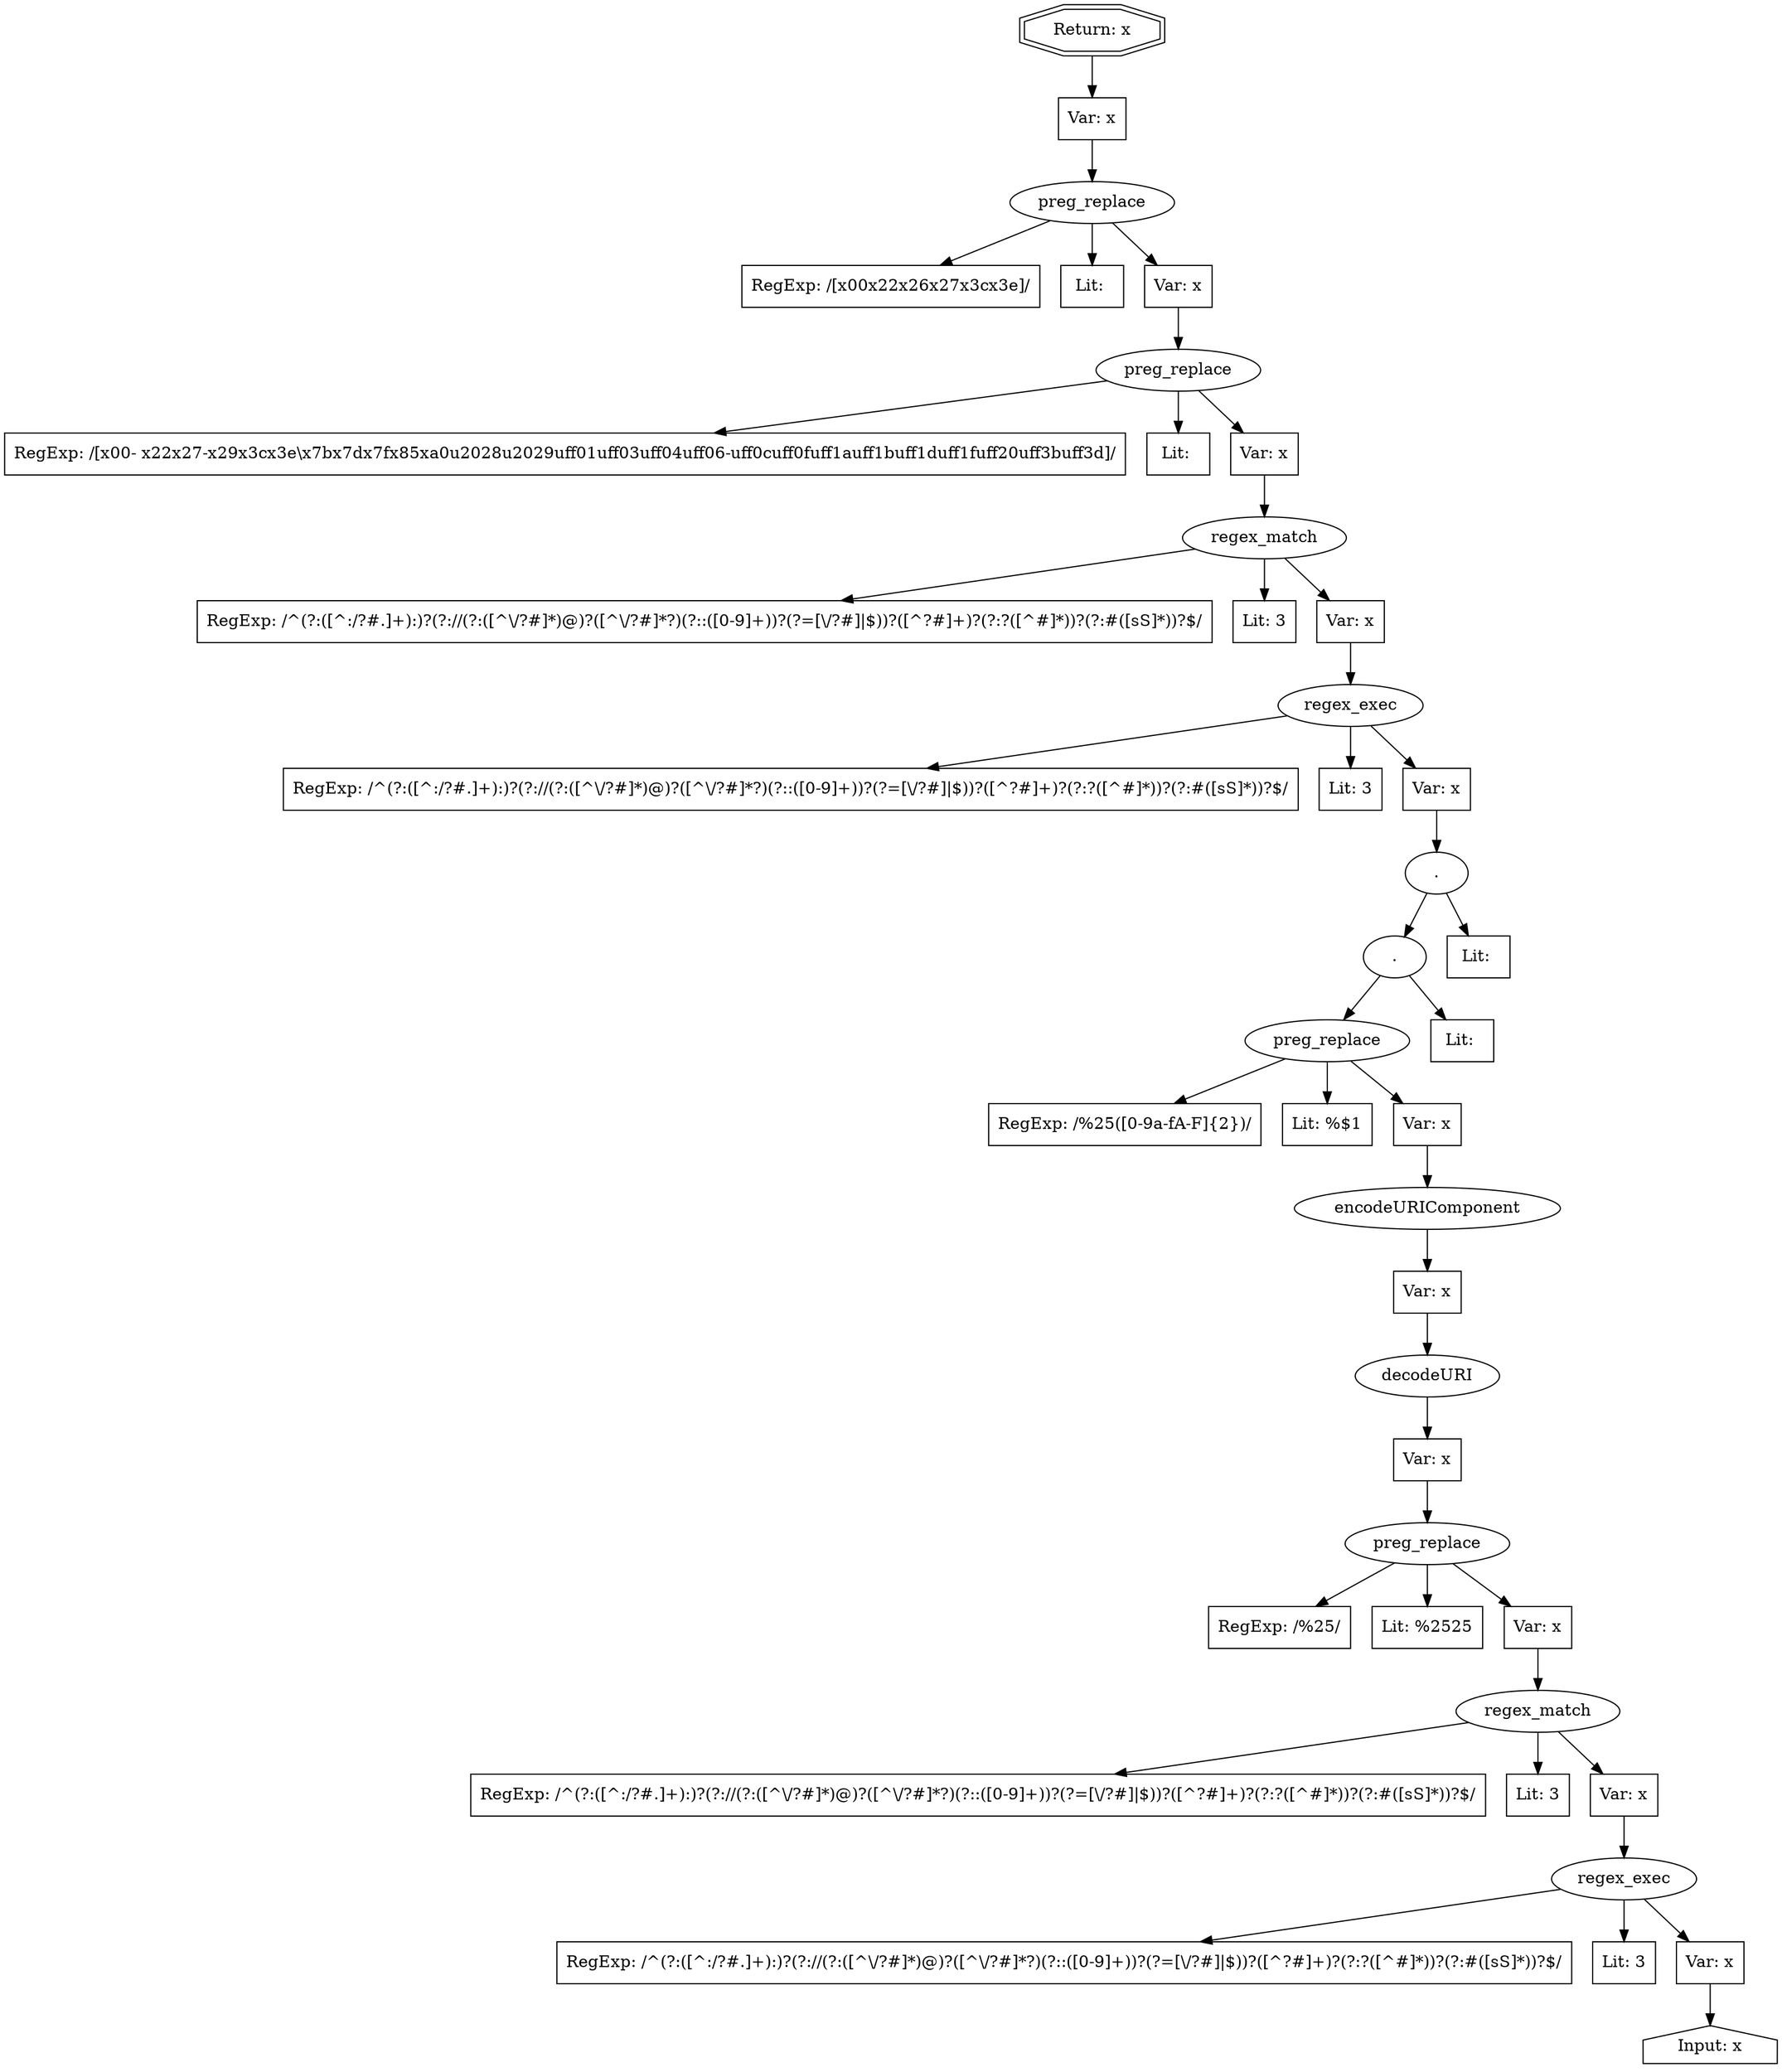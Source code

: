// Finding: d5f175df-ce00-4419-9865-eab07ec7d4fc
// Finding.url: https://chrome.example34.com/webstore/detail/adguard-adblocker/bgnkhhnnamicmpeenaelnjfhikgbkllg##"></iframe></style></script></object></embed></textarea><img src=x onerror=taintfoxLog('a00c7b6cc181432bbc7e85cb4520853c')><!--/*
// Finding.parentloc: https://chrome.example34.com/webstore/detail/adguard-adblocker/bgnkhhnnamicmpeenaelnjfhikgbkllg##"></iframe></style></script></object></embed></textarea><img src=x onerror=taintfoxLog('a00c7b6cc181432bbc7e85cb4520853c')><!--/*
// Finding.domain: chrome.example34.com
// Finding.base_domain: example34.com
// Finding.source: location.href
// Finding.sink: innerHTML
// Sanitizer.score: 15
// Sanitizer.name: 
// Sanitizer.location: https://chrome.example34.com/_/scs/cws-static/_/js/k=cws.main.en_US.YmNXgYQha1Q.O/am=AQ/d=1/rs=AAxzQIXER4fKJyaQe4e2FRC2vx3NvDVHqQ/m=consumer - <anonymous>:2155:430
// Finding.begin: 5229
// Finding.end: 5246
// Finding.original_uuid: f9998ef8-d14c-4640-8e54-551c83d7660f
// Finding.TwentyFiveMillionFlowsId: -404122433
// Finding.script: https://chrome.example34.com/_/scs/cws-static/_/js/k=cws.main.en_US.YmNXgYQha1Q.O/am=AQ/d=1/rs=AAxzQIXER4fKJyaQe4e2FRC2vx3NvDVHqQ/m=consumer
// Finding.line: 115
// Exploit.uuid: a00c7b6c-c181-432b-bc7e-85cb4520853c
// Exploit.success: false
// Exploit.status: validated
// Exploit.method: C
// Exploit.type: html
// Exploit.token: attribute
// Exploit.content: href
// Exploit.quote_type: "
// Exploit.tag: a
// Exploit.break_out: #"></iframe></style></script></object></embed></textarea><img src=x onerror=
// Exploit.break_in: ><!--/*
// Exploit.payload: #"></iframe></style></script></object></embed></textarea><img src=x onerror=taintfoxLog(1)><!--/*
// Exploit.begin_taint_url: 0
// Exploit.end_taint_url: 5
// Exploit.replace_begin_url: 92
// Exploit.replace_end_url: 92
// Exploit.replace_begin_param: 85
// Exploit.replace_end_param: 85
// Issues.LargestEncodeAttrStringChain: 0
// Issues.LargestTextFragmentEncodeChainLength: 0
// Issues.HasApproximation: true
// Issues.HasMissingImplementation: false
// Issues.HasInfiniteRegexWithFunctionReplacer: false
// Issues.MergedSplitAndJoins: false
// Issues.HasUrlInRhsOfReplace: false
// Issues.HasUrlInLhsOfReplace: false
// Issues.HasCookieValueInLhsOfreplace: false
// Issues.HasCookieValueInRhsOfreplace: false
// Issues.HasCookieValueInMatchPattern: false
// Issues.HasCookieValueInExecPattern: false
// Issues.RemovedLRConcats: true
// Issues.RemovedReplaceArtifacts: false
// Issues.HasUrlInMatchPattern: false
// Issues.HasUrlInExecPattern: false
// Issues.RemovedNOPreplaces: false
// Issues.Known_sanitizer: false
// DepGraph.hash: 883015291
// DepGraph.sanitizer_hash: -1891688508
// Removed LR concats 
// Removed LR concats 
// Approximated Implementation for: replace([\x00- \x22\x27-\x29\x3c\x3e\\\x7b\x7d\x7f\x85\xa0\u2028\u2029\uff01\uff03\uff04\uff06-\uff0c\uff0f\uff1a\uff1b\uff1d\uff1f\uff20\uff3b\uff3d]/g: 1, s: 0, u: 0, m: 0, i: 0 [escapes(<: 1, >: 1, ": 1, ': 1, \: 1,  : 1, (: 1, ): 1, {: 1, }: 1), function_rhs: true], 'function(a){return qr[a]}') - Other Exception: ReferenceError: qr is not defined 
// Approximated Implementation for: replace([\x00\x22\x26\x27\x3c\x3e]/g: 1, s: 0, u: 0, m: 0, i: 0 [escapes(<: 1, >: 1, &: 1, ": 1, ': 1), function_rhs: true], 'function(a){return pr[a]}') - Other Exception: ReferenceError: pr is not defined 
digraph cfg {
n0 [shape=house, label="Input: x"];
n1 [shape=ellipse, label="regex_exec"];
n2 [shape=box, label="RegExp: /^(?:([^:/?#.]+):)?(?:\/\/(?:([^\\/?#]*)@)?([^\\/?#]*?)(?::([0-9]+))?(?=[\\/?#]|$))?([^?#]+)?(?:\?([^#]*))?(?:#([\s\S]*))?$/"];
n3 [shape=box, label="Lit: 3"];
n4 [shape=box, label="Var: x"];
n5 [shape=ellipse, label="regex_match"];
n6 [shape=box, label="RegExp: /^(?:([^:/?#.]+):)?(?:\/\/(?:([^\\/?#]*)@)?([^\\/?#]*?)(?::([0-9]+))?(?=[\\/?#]|$))?([^?#]+)?(?:\?([^#]*))?(?:#([\s\S]*))?$/"];
n7 [shape=box, label="Lit: 3"];
n8 [shape=box, label="Var: x"];
n9 [shape=ellipse, label="preg_replace"];
n10 [shape=box, label="RegExp: /%25/"];
n11 [shape=box, label="Lit: %2525"];
n12 [shape=box, label="Var: x"];
n13 [shape=ellipse, label="decodeURI"];
n14 [shape=box, label="Var: x"];
n15 [shape=ellipse, label="encodeURIComponent"];
n16 [shape=box, label="Var: x"];
n17 [shape=ellipse, label="preg_replace"];
n18 [shape=box, label="RegExp: /%25([0-9a-fA-F]{2})/"];
n19 [shape=box, label="Lit: %$1"];
n20 [shape=box, label="Var: x"];
n21 [shape=ellipse, label="."];
n22 [shape=box, label="Lit: "];
n23 [shape=ellipse, label="."];
n24 [shape=box, label="Lit: "];
n25 [shape=ellipse, label="regex_exec"];
n26 [shape=box, label="RegExp: /^(?:([^:/?#.]+):)?(?:\/\/(?:([^\\/?#]*)@)?([^\\/?#]*?)(?::([0-9]+))?(?=[\\/?#]|$))?([^?#]+)?(?:\?([^#]*))?(?:#([\s\S]*))?$/"];
n27 [shape=box, label="Lit: 3"];
n28 [shape=box, label="Var: x"];
n29 [shape=ellipse, label="regex_match"];
n30 [shape=box, label="RegExp: /^(?:([^:/?#.]+):)?(?:\/\/(?:([^\\/?#]*)@)?([^\\/?#]*?)(?::([0-9]+))?(?=[\\/?#]|$))?([^?#]+)?(?:\?([^#]*))?(?:#([\s\S]*))?$/"];
n31 [shape=box, label="Lit: 3"];
n32 [shape=box, label="Var: x"];
n33 [shape=ellipse, label="preg_replace"];
n34 [shape=box, label="RegExp: /[\x00- \x22\x27-\x29\x3c\x3e\\\x7b\x7d\x7f\x85\xa0\u2028\u2029\uff01\uff03\uff04\uff06-\uff0c\uff0f\uff1a\uff1b\uff1d\uff1f\uff20\uff3b\uff3d]/"];
n35 [shape=box, label="Lit: "];
n36 [shape=box, label="Var: x"];
n37 [shape=ellipse, label="preg_replace"];
n38 [shape=box, label="RegExp: /[\x00\x22\x26\x27\x3c\x3e]/"];
n39 [shape=box, label="Lit: "];
n40 [shape=box, label="Var: x"];
n41 [shape=box, label="Var: x"];
n42 [shape=doubleoctagon, label="Return: x"];
n4 -> n0;
n1 -> n2;
n1 -> n3;
n1 -> n4;
n8 -> n1;
n5 -> n6;
n5 -> n7;
n5 -> n8;
n12 -> n5;
n9 -> n10;
n9 -> n11;
n9 -> n12;
n14 -> n9;
n13 -> n14;
n16 -> n13;
n15 -> n16;
n20 -> n15;
n17 -> n18;
n17 -> n19;
n17 -> n20;
n21 -> n22;
n21 -> n17;
n23 -> n21;
n23 -> n24;
n28 -> n23;
n25 -> n26;
n25 -> n27;
n25 -> n28;
n32 -> n25;
n29 -> n30;
n29 -> n31;
n29 -> n32;
n36 -> n29;
n33 -> n34;
n33 -> n35;
n33 -> n36;
n40 -> n33;
n37 -> n38;
n37 -> n39;
n37 -> n40;
n41 -> n37;
n42 -> n41;
}